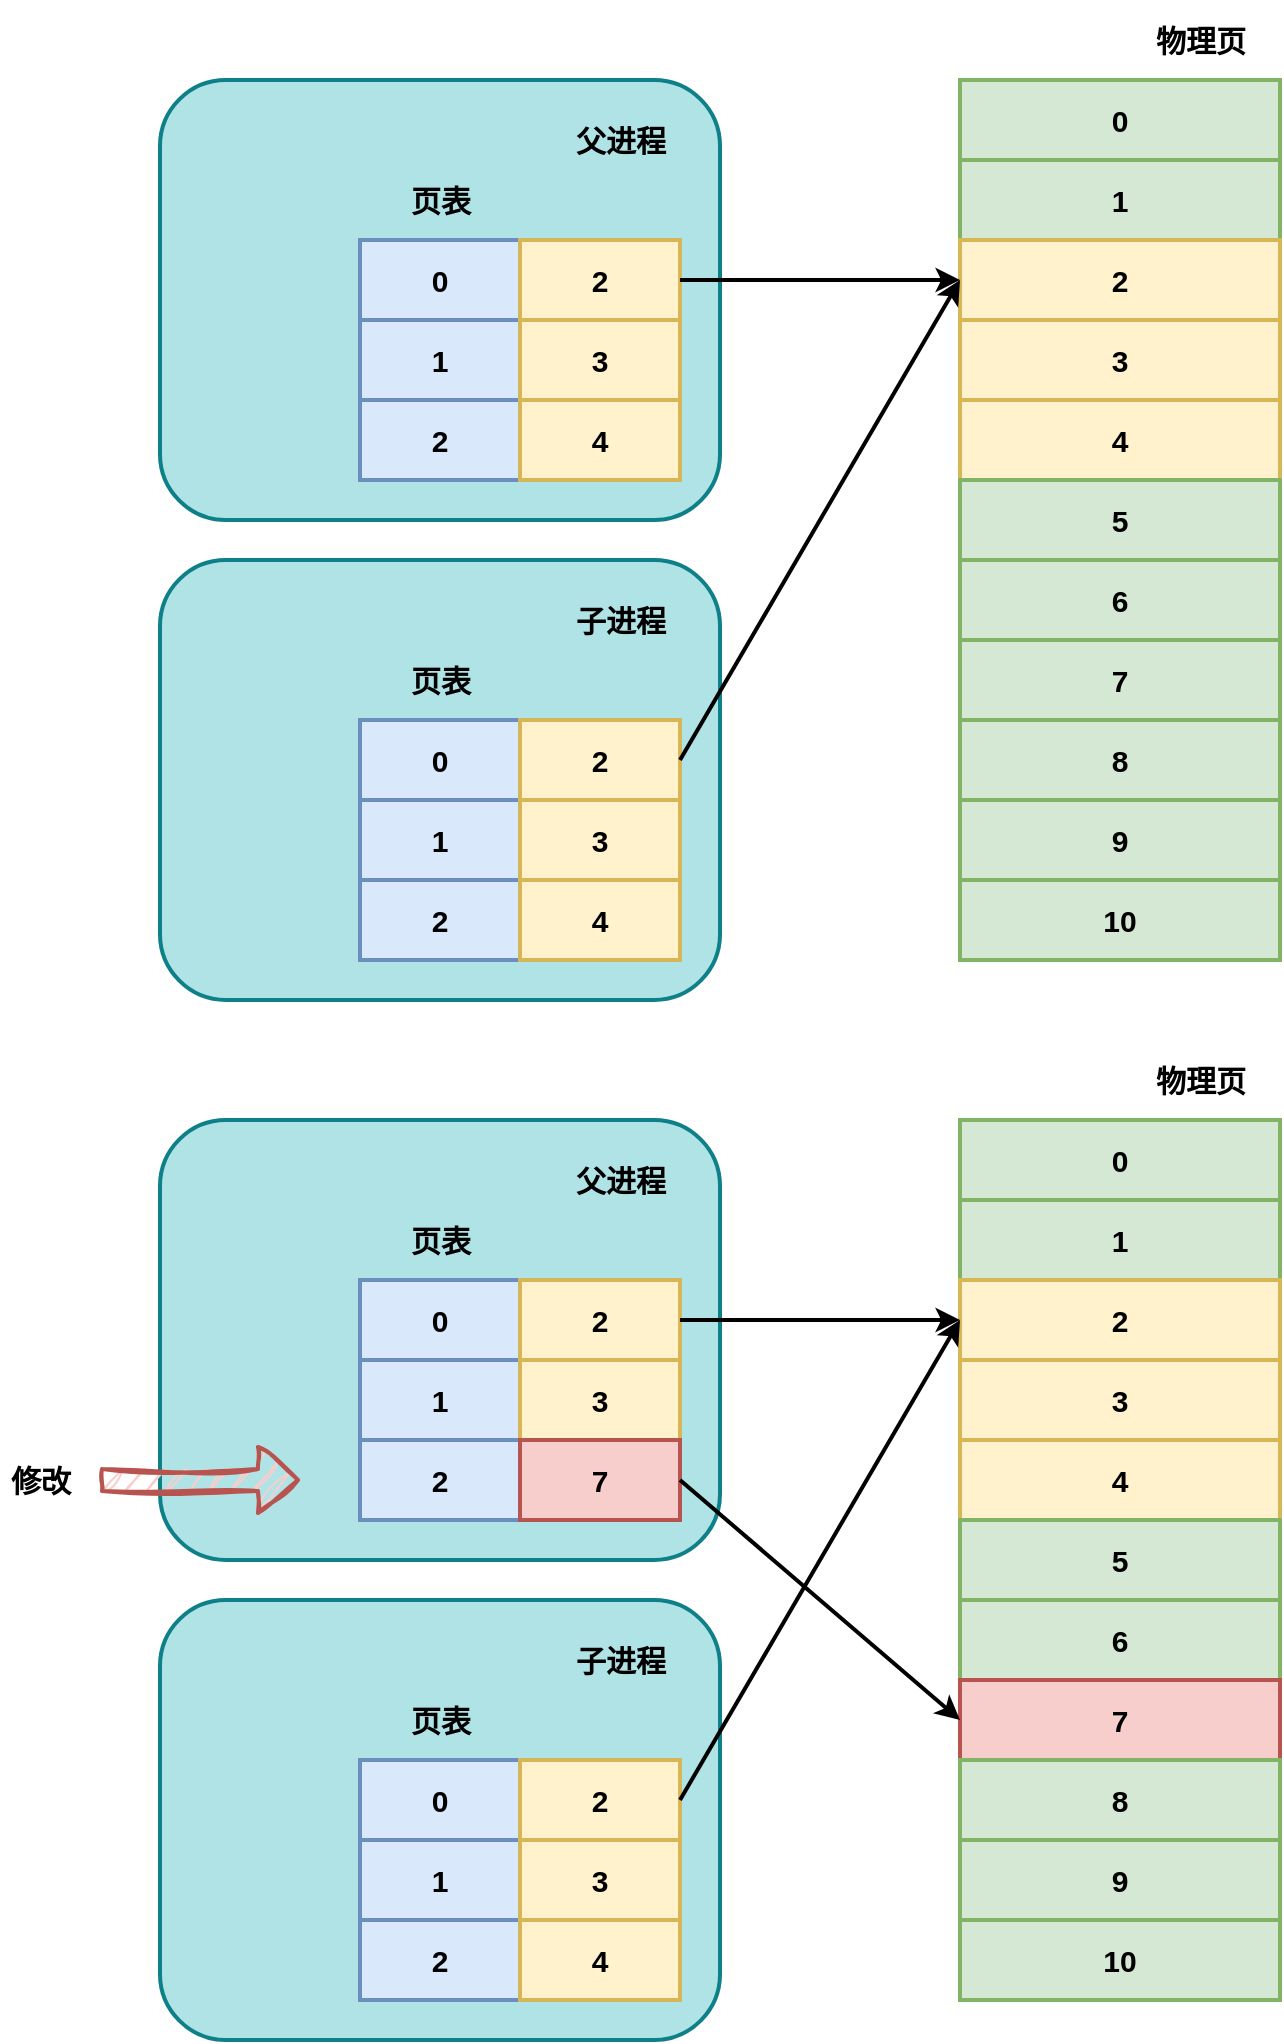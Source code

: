 <mxfile version="20.8.1" type="github">
  <diagram id="nJoWL5pJA5r9lrxLnbGv" name="第 1 页">
    <mxGraphModel dx="908" dy="2144" grid="1" gridSize="10" guides="1" tooltips="1" connect="1" arrows="1" fold="1" page="1" pageScale="1" pageWidth="827" pageHeight="1169" math="0" shadow="0">
      <root>
        <mxCell id="0" />
        <mxCell id="1" parent="0" />
        <mxCell id="hWmzrPUuPBNw3d8dfc2w-50" value="" style="rounded=1;whiteSpace=wrap;html=1;strokeWidth=2;fillWeight=4;hachureGap=8;hachureAngle=45;fillColor=#b0e3e6;strokeColor=#0e8088;fontSize=15;fontStyle=1" vertex="1" parent="1">
          <mxGeometry x="920" y="240" width="280" height="220" as="geometry" />
        </mxCell>
        <mxCell id="hWmzrPUuPBNw3d8dfc2w-1" value="" style="rounded=1;whiteSpace=wrap;html=1;strokeWidth=2;fillWeight=4;hachureGap=8;hachureAngle=45;fillColor=#b0e3e6;strokeColor=#0e8088;fontSize=15;fontStyle=1" vertex="1" parent="1">
          <mxGeometry x="920" width="280" height="220" as="geometry" />
        </mxCell>
        <mxCell id="hWmzrPUuPBNw3d8dfc2w-2" value="0" style="rounded=0;whiteSpace=wrap;html=1;strokeWidth=2;fillWeight=4;hachureGap=8;hachureAngle=45;fillColor=#dae8fc;strokeColor=#6c8ebf;fontSize=15;fontStyle=1" vertex="1" parent="1">
          <mxGeometry x="1020" y="80" width="80" height="40" as="geometry" />
        </mxCell>
        <mxCell id="hWmzrPUuPBNw3d8dfc2w-4" value="父进程" style="text;strokeColor=none;fillColor=none;html=1;fontSize=15;fontStyle=1;verticalAlign=middle;align=center;rounded=0;" vertex="1" parent="1">
          <mxGeometry x="1110" y="10" width="80" height="40" as="geometry" />
        </mxCell>
        <mxCell id="hWmzrPUuPBNw3d8dfc2w-6" value="1" style="rounded=0;whiteSpace=wrap;html=1;strokeWidth=2;fillWeight=4;hachureGap=8;hachureAngle=45;fillColor=#dae8fc;strokeColor=#6c8ebf;fontSize=15;fontStyle=1" vertex="1" parent="1">
          <mxGeometry x="1020" y="120" width="80" height="40" as="geometry" />
        </mxCell>
        <mxCell id="hWmzrPUuPBNw3d8dfc2w-7" value="2" style="rounded=0;whiteSpace=wrap;html=1;strokeWidth=2;fillWeight=4;hachureGap=8;hachureAngle=45;fillColor=#dae8fc;strokeColor=#6c8ebf;fontSize=15;fontStyle=1" vertex="1" parent="1">
          <mxGeometry x="1020" y="160" width="80" height="40" as="geometry" />
        </mxCell>
        <mxCell id="hWmzrPUuPBNw3d8dfc2w-8" value="0" style="rounded=0;whiteSpace=wrap;html=1;strokeWidth=2;fillWeight=4;hachureGap=8;hachureAngle=45;fillColor=#d5e8d4;strokeColor=#82b366;fontSize=15;fontStyle=1" vertex="1" parent="1">
          <mxGeometry x="1320" width="160" height="40" as="geometry" />
        </mxCell>
        <mxCell id="hWmzrPUuPBNw3d8dfc2w-9" value="1" style="rounded=0;whiteSpace=wrap;html=1;strokeWidth=2;fillWeight=4;hachureGap=8;hachureAngle=45;fillColor=#d5e8d4;strokeColor=#82b366;fontSize=15;fontStyle=1" vertex="1" parent="1">
          <mxGeometry x="1320" y="40" width="160" height="40" as="geometry" />
        </mxCell>
        <mxCell id="hWmzrPUuPBNw3d8dfc2w-10" value="2" style="rounded=0;whiteSpace=wrap;html=1;strokeWidth=2;fillWeight=4;hachureGap=8;hachureAngle=45;fillColor=#fff2cc;strokeColor=#d6b656;fontSize=15;fontStyle=1" vertex="1" parent="1">
          <mxGeometry x="1320" y="80" width="160" height="40" as="geometry" />
        </mxCell>
        <mxCell id="hWmzrPUuPBNw3d8dfc2w-11" value="3" style="rounded=0;whiteSpace=wrap;html=1;strokeWidth=2;fillWeight=4;hachureGap=8;hachureAngle=45;fillColor=#fff2cc;strokeColor=#d6b656;fontSize=15;fontStyle=1" vertex="1" parent="1">
          <mxGeometry x="1320" y="120" width="160" height="40" as="geometry" />
        </mxCell>
        <mxCell id="hWmzrPUuPBNw3d8dfc2w-12" value="4" style="rounded=0;whiteSpace=wrap;html=1;strokeWidth=2;fillWeight=4;hachureGap=8;hachureAngle=45;fillColor=#fff2cc;strokeColor=#d6b656;fontSize=15;fontStyle=1" vertex="1" parent="1">
          <mxGeometry x="1320" y="160" width="160" height="40" as="geometry" />
        </mxCell>
        <mxCell id="hWmzrPUuPBNw3d8dfc2w-13" value="5" style="rounded=0;whiteSpace=wrap;html=1;strokeWidth=2;fillWeight=4;hachureGap=8;hachureAngle=45;fillColor=#d5e8d4;strokeColor=#82b366;fontSize=15;fontStyle=1" vertex="1" parent="1">
          <mxGeometry x="1320" y="200" width="160" height="40" as="geometry" />
        </mxCell>
        <mxCell id="hWmzrPUuPBNw3d8dfc2w-14" value="0" style="rounded=0;whiteSpace=wrap;html=1;strokeWidth=2;fillWeight=4;hachureGap=8;hachureAngle=45;fillColor=#dae8fc;strokeColor=#6c8ebf;fontSize=15;fontStyle=1" vertex="1" parent="1">
          <mxGeometry x="1020" y="320" width="80" height="40" as="geometry" />
        </mxCell>
        <mxCell id="hWmzrPUuPBNw3d8dfc2w-15" value="1" style="rounded=0;whiteSpace=wrap;html=1;strokeWidth=2;fillWeight=4;hachureGap=8;hachureAngle=45;fillColor=#dae8fc;strokeColor=#6c8ebf;fontSize=15;fontStyle=1" vertex="1" parent="1">
          <mxGeometry x="1020" y="360" width="80" height="40" as="geometry" />
        </mxCell>
        <mxCell id="hWmzrPUuPBNw3d8dfc2w-16" value="2" style="rounded=0;whiteSpace=wrap;html=1;strokeWidth=2;fillWeight=4;hachureGap=8;hachureAngle=45;fillColor=#dae8fc;strokeColor=#6c8ebf;fontSize=15;fontStyle=1" vertex="1" parent="1">
          <mxGeometry x="1020" y="400" width="80" height="40" as="geometry" />
        </mxCell>
        <mxCell id="hWmzrPUuPBNw3d8dfc2w-17" value="2" style="rounded=0;whiteSpace=wrap;html=1;strokeWidth=2;fillWeight=4;hachureGap=8;hachureAngle=45;fillColor=#fff2cc;strokeColor=#d6b656;fontSize=15;fontStyle=1" vertex="1" parent="1">
          <mxGeometry x="1100" y="80" width="80" height="40" as="geometry" />
        </mxCell>
        <mxCell id="hWmzrPUuPBNw3d8dfc2w-18" value="3" style="rounded=0;whiteSpace=wrap;html=1;strokeWidth=2;fillWeight=4;hachureGap=8;hachureAngle=45;fillColor=#fff2cc;strokeColor=#d6b656;fontSize=15;fontStyle=1" vertex="1" parent="1">
          <mxGeometry x="1100" y="120" width="80" height="40" as="geometry" />
        </mxCell>
        <mxCell id="hWmzrPUuPBNw3d8dfc2w-19" value="4" style="rounded=0;whiteSpace=wrap;html=1;strokeWidth=2;fillWeight=4;hachureGap=8;hachureAngle=45;fillColor=#fff2cc;strokeColor=#d6b656;fontSize=15;fontStyle=1" vertex="1" parent="1">
          <mxGeometry x="1100" y="160" width="80" height="40" as="geometry" />
        </mxCell>
        <mxCell id="hWmzrPUuPBNw3d8dfc2w-20" value="2" style="rounded=0;whiteSpace=wrap;html=1;strokeWidth=2;fillWeight=4;hachureGap=8;hachureAngle=45;fillColor=#fff2cc;strokeColor=#d6b656;fontSize=15;fontStyle=1" vertex="1" parent="1">
          <mxGeometry x="1100" y="320" width="80" height="40" as="geometry" />
        </mxCell>
        <mxCell id="hWmzrPUuPBNw3d8dfc2w-21" value="3" style="rounded=0;whiteSpace=wrap;html=1;strokeWidth=2;fillWeight=4;hachureGap=8;hachureAngle=45;fillColor=#fff2cc;strokeColor=#d6b656;fontSize=15;fontStyle=1" vertex="1" parent="1">
          <mxGeometry x="1100" y="360" width="80" height="40" as="geometry" />
        </mxCell>
        <mxCell id="hWmzrPUuPBNw3d8dfc2w-22" value="4" style="rounded=0;whiteSpace=wrap;html=1;strokeWidth=2;fillWeight=4;hachureGap=8;hachureAngle=45;fillColor=#fff2cc;strokeColor=#d6b656;fontSize=15;fontStyle=1" vertex="1" parent="1">
          <mxGeometry x="1100" y="400" width="80" height="40" as="geometry" />
        </mxCell>
        <mxCell id="hWmzrPUuPBNw3d8dfc2w-23" value="" style="endArrow=classic;html=1;rounded=0;exitX=1;exitY=0.5;exitDx=0;exitDy=0;entryX=0;entryY=0.5;entryDx=0;entryDy=0;strokeWidth=2;" edge="1" parent="1" source="hWmzrPUuPBNw3d8dfc2w-17" target="hWmzrPUuPBNw3d8dfc2w-10">
          <mxGeometry width="50" height="50" relative="1" as="geometry">
            <mxPoint x="1130" y="290" as="sourcePoint" />
            <mxPoint x="1180" y="240" as="targetPoint" />
          </mxGeometry>
        </mxCell>
        <mxCell id="hWmzrPUuPBNw3d8dfc2w-24" value="6" style="rounded=0;whiteSpace=wrap;html=1;strokeWidth=2;fillWeight=4;hachureGap=8;hachureAngle=45;fillColor=#d5e8d4;strokeColor=#82b366;fontSize=15;fontStyle=1" vertex="1" parent="1">
          <mxGeometry x="1320" y="240" width="160" height="40" as="geometry" />
        </mxCell>
        <mxCell id="hWmzrPUuPBNw3d8dfc2w-25" value="7" style="rounded=0;whiteSpace=wrap;html=1;strokeWidth=2;fillWeight=4;hachureGap=8;hachureAngle=45;fillColor=#d5e8d4;strokeColor=#82b366;fontSize=15;fontStyle=1" vertex="1" parent="1">
          <mxGeometry x="1320" y="280" width="160" height="40" as="geometry" />
        </mxCell>
        <mxCell id="hWmzrPUuPBNw3d8dfc2w-26" value="" style="endArrow=classic;html=1;rounded=0;strokeWidth=2;exitX=1;exitY=0.5;exitDx=0;exitDy=0;entryX=0;entryY=0.5;entryDx=0;entryDy=0;" edge="1" parent="1" source="hWmzrPUuPBNw3d8dfc2w-20" target="hWmzrPUuPBNw3d8dfc2w-10">
          <mxGeometry width="50" height="50" relative="1" as="geometry">
            <mxPoint x="910" y="390" as="sourcePoint" />
            <mxPoint x="960" y="340" as="targetPoint" />
          </mxGeometry>
        </mxCell>
        <mxCell id="hWmzrPUuPBNw3d8dfc2w-51" value="8" style="rounded=0;whiteSpace=wrap;html=1;strokeWidth=2;fillWeight=4;hachureGap=8;hachureAngle=45;fillColor=#d5e8d4;strokeColor=#82b366;fontSize=15;fontStyle=1" vertex="1" parent="1">
          <mxGeometry x="1320" y="320" width="160" height="40" as="geometry" />
        </mxCell>
        <mxCell id="hWmzrPUuPBNw3d8dfc2w-52" value="9" style="rounded=0;whiteSpace=wrap;html=1;strokeWidth=2;fillWeight=4;hachureGap=8;hachureAngle=45;fillColor=#d5e8d4;strokeColor=#82b366;fontSize=15;fontStyle=1" vertex="1" parent="1">
          <mxGeometry x="1320" y="360" width="160" height="40" as="geometry" />
        </mxCell>
        <mxCell id="hWmzrPUuPBNw3d8dfc2w-53" value="10" style="rounded=0;whiteSpace=wrap;html=1;strokeWidth=2;fillWeight=4;hachureGap=8;hachureAngle=45;fillColor=#d5e8d4;strokeColor=#82b366;fontSize=15;fontStyle=1" vertex="1" parent="1">
          <mxGeometry x="1320" y="400" width="160" height="40" as="geometry" />
        </mxCell>
        <mxCell id="hWmzrPUuPBNw3d8dfc2w-55" value="子进程" style="text;strokeColor=none;fillColor=none;html=1;fontSize=15;fontStyle=1;verticalAlign=middle;align=center;rounded=0;" vertex="1" parent="1">
          <mxGeometry x="1110" y="250" width="80" height="40" as="geometry" />
        </mxCell>
        <mxCell id="hWmzrPUuPBNw3d8dfc2w-56" value="页表" style="text;strokeColor=none;fillColor=none;html=1;fontSize=15;fontStyle=1;verticalAlign=middle;align=center;rounded=0;" vertex="1" parent="1">
          <mxGeometry x="1020" y="40" width="80" height="40" as="geometry" />
        </mxCell>
        <mxCell id="hWmzrPUuPBNw3d8dfc2w-57" value="页表" style="text;strokeColor=none;fillColor=none;html=1;fontSize=15;fontStyle=1;verticalAlign=middle;align=center;rounded=0;" vertex="1" parent="1">
          <mxGeometry x="1020" y="280" width="80" height="40" as="geometry" />
        </mxCell>
        <mxCell id="hWmzrPUuPBNw3d8dfc2w-58" value="" style="rounded=1;whiteSpace=wrap;html=1;strokeWidth=2;fillWeight=4;hachureGap=8;hachureAngle=45;fillColor=#b0e3e6;strokeColor=#0e8088;fontSize=15;fontStyle=1" vertex="1" parent="1">
          <mxGeometry x="920" y="760" width="280" height="220" as="geometry" />
        </mxCell>
        <mxCell id="hWmzrPUuPBNw3d8dfc2w-59" value="" style="rounded=1;whiteSpace=wrap;html=1;strokeWidth=2;fillWeight=4;hachureGap=8;hachureAngle=45;fillColor=#b0e3e6;strokeColor=#0e8088;fontSize=15;fontStyle=1" vertex="1" parent="1">
          <mxGeometry x="920" y="520" width="280" height="220" as="geometry" />
        </mxCell>
        <mxCell id="hWmzrPUuPBNw3d8dfc2w-60" value="0" style="rounded=0;whiteSpace=wrap;html=1;strokeWidth=2;fillWeight=4;hachureGap=8;hachureAngle=45;fillColor=#dae8fc;strokeColor=#6c8ebf;fontSize=15;fontStyle=1" vertex="1" parent="1">
          <mxGeometry x="1020" y="600" width="80" height="40" as="geometry" />
        </mxCell>
        <mxCell id="hWmzrPUuPBNw3d8dfc2w-61" value="父进程" style="text;strokeColor=none;fillColor=none;html=1;fontSize=15;fontStyle=1;verticalAlign=middle;align=center;rounded=0;" vertex="1" parent="1">
          <mxGeometry x="1110" y="530" width="80" height="40" as="geometry" />
        </mxCell>
        <mxCell id="hWmzrPUuPBNw3d8dfc2w-62" value="1" style="rounded=0;whiteSpace=wrap;html=1;strokeWidth=2;fillWeight=4;hachureGap=8;hachureAngle=45;fillColor=#dae8fc;strokeColor=#6c8ebf;fontSize=15;fontStyle=1" vertex="1" parent="1">
          <mxGeometry x="1020" y="640" width="80" height="40" as="geometry" />
        </mxCell>
        <mxCell id="hWmzrPUuPBNw3d8dfc2w-63" value="2" style="rounded=0;whiteSpace=wrap;html=1;strokeWidth=2;fillWeight=4;hachureGap=8;hachureAngle=45;fillColor=#dae8fc;strokeColor=#6c8ebf;fontSize=15;fontStyle=1" vertex="1" parent="1">
          <mxGeometry x="1020" y="680" width="80" height="40" as="geometry" />
        </mxCell>
        <mxCell id="hWmzrPUuPBNw3d8dfc2w-64" value="0" style="rounded=0;whiteSpace=wrap;html=1;strokeWidth=2;fillWeight=4;hachureGap=8;hachureAngle=45;fillColor=#d5e8d4;strokeColor=#82b366;fontSize=15;fontStyle=1" vertex="1" parent="1">
          <mxGeometry x="1320" y="520" width="160" height="40" as="geometry" />
        </mxCell>
        <mxCell id="hWmzrPUuPBNw3d8dfc2w-65" value="1" style="rounded=0;whiteSpace=wrap;html=1;strokeWidth=2;fillWeight=4;hachureGap=8;hachureAngle=45;fillColor=#d5e8d4;strokeColor=#82b366;fontSize=15;fontStyle=1" vertex="1" parent="1">
          <mxGeometry x="1320" y="560" width="160" height="40" as="geometry" />
        </mxCell>
        <mxCell id="hWmzrPUuPBNw3d8dfc2w-66" value="2" style="rounded=0;whiteSpace=wrap;html=1;strokeWidth=2;fillWeight=4;hachureGap=8;hachureAngle=45;fillColor=#fff2cc;strokeColor=#d6b656;fontSize=15;fontStyle=1" vertex="1" parent="1">
          <mxGeometry x="1320" y="600" width="160" height="40" as="geometry" />
        </mxCell>
        <mxCell id="hWmzrPUuPBNw3d8dfc2w-67" value="3" style="rounded=0;whiteSpace=wrap;html=1;strokeWidth=2;fillWeight=4;hachureGap=8;hachureAngle=45;fillColor=#fff2cc;strokeColor=#d6b656;fontSize=15;fontStyle=1" vertex="1" parent="1">
          <mxGeometry x="1320" y="640" width="160" height="40" as="geometry" />
        </mxCell>
        <mxCell id="hWmzrPUuPBNw3d8dfc2w-68" value="4" style="rounded=0;whiteSpace=wrap;html=1;strokeWidth=2;fillWeight=4;hachureGap=8;hachureAngle=45;fillColor=#fff2cc;strokeColor=#d6b656;fontSize=15;fontStyle=1" vertex="1" parent="1">
          <mxGeometry x="1320" y="680" width="160" height="40" as="geometry" />
        </mxCell>
        <mxCell id="hWmzrPUuPBNw3d8dfc2w-69" value="5" style="rounded=0;whiteSpace=wrap;html=1;strokeWidth=2;fillWeight=4;hachureGap=8;hachureAngle=45;fillColor=#d5e8d4;strokeColor=#82b366;fontSize=15;fontStyle=1" vertex="1" parent="1">
          <mxGeometry x="1320" y="720" width="160" height="40" as="geometry" />
        </mxCell>
        <mxCell id="hWmzrPUuPBNw3d8dfc2w-70" value="0" style="rounded=0;whiteSpace=wrap;html=1;strokeWidth=2;fillWeight=4;hachureGap=8;hachureAngle=45;fillColor=#dae8fc;strokeColor=#6c8ebf;fontSize=15;fontStyle=1" vertex="1" parent="1">
          <mxGeometry x="1020" y="840" width="80" height="40" as="geometry" />
        </mxCell>
        <mxCell id="hWmzrPUuPBNw3d8dfc2w-71" value="1" style="rounded=0;whiteSpace=wrap;html=1;strokeWidth=2;fillWeight=4;hachureGap=8;hachureAngle=45;fillColor=#dae8fc;strokeColor=#6c8ebf;fontSize=15;fontStyle=1" vertex="1" parent="1">
          <mxGeometry x="1020" y="880" width="80" height="40" as="geometry" />
        </mxCell>
        <mxCell id="hWmzrPUuPBNw3d8dfc2w-72" value="2" style="rounded=0;whiteSpace=wrap;html=1;strokeWidth=2;fillWeight=4;hachureGap=8;hachureAngle=45;fillColor=#dae8fc;strokeColor=#6c8ebf;fontSize=15;fontStyle=1" vertex="1" parent="1">
          <mxGeometry x="1020" y="920" width="80" height="40" as="geometry" />
        </mxCell>
        <mxCell id="hWmzrPUuPBNw3d8dfc2w-73" value="2" style="rounded=0;whiteSpace=wrap;html=1;strokeWidth=2;fillWeight=4;hachureGap=8;hachureAngle=45;fillColor=#fff2cc;strokeColor=#d6b656;fontSize=15;fontStyle=1" vertex="1" parent="1">
          <mxGeometry x="1100" y="600" width="80" height="40" as="geometry" />
        </mxCell>
        <mxCell id="hWmzrPUuPBNw3d8dfc2w-74" value="3" style="rounded=0;whiteSpace=wrap;html=1;strokeWidth=2;fillWeight=4;hachureGap=8;hachureAngle=45;fillColor=#fff2cc;strokeColor=#d6b656;fontSize=15;fontStyle=1" vertex="1" parent="1">
          <mxGeometry x="1100" y="640" width="80" height="40" as="geometry" />
        </mxCell>
        <mxCell id="hWmzrPUuPBNw3d8dfc2w-75" value="7" style="rounded=0;whiteSpace=wrap;html=1;strokeWidth=2;fillWeight=4;hachureGap=8;hachureAngle=45;fillColor=#f8cecc;strokeColor=#b85450;fontSize=15;fontStyle=1" vertex="1" parent="1">
          <mxGeometry x="1100" y="680" width="80" height="40" as="geometry" />
        </mxCell>
        <mxCell id="hWmzrPUuPBNw3d8dfc2w-76" value="2" style="rounded=0;whiteSpace=wrap;html=1;strokeWidth=2;fillWeight=4;hachureGap=8;hachureAngle=45;fillColor=#fff2cc;strokeColor=#d6b656;fontSize=15;fontStyle=1" vertex="1" parent="1">
          <mxGeometry x="1100" y="840" width="80" height="40" as="geometry" />
        </mxCell>
        <mxCell id="hWmzrPUuPBNw3d8dfc2w-77" value="3" style="rounded=0;whiteSpace=wrap;html=1;strokeWidth=2;fillWeight=4;hachureGap=8;hachureAngle=45;fillColor=#fff2cc;strokeColor=#d6b656;fontSize=15;fontStyle=1" vertex="1" parent="1">
          <mxGeometry x="1100" y="880" width="80" height="40" as="geometry" />
        </mxCell>
        <mxCell id="hWmzrPUuPBNw3d8dfc2w-78" value="4" style="rounded=0;whiteSpace=wrap;html=1;strokeWidth=2;fillWeight=4;hachureGap=8;hachureAngle=45;fillColor=#fff2cc;strokeColor=#d6b656;fontSize=15;fontStyle=1" vertex="1" parent="1">
          <mxGeometry x="1100" y="920" width="80" height="40" as="geometry" />
        </mxCell>
        <mxCell id="hWmzrPUuPBNw3d8dfc2w-79" value="" style="endArrow=classic;html=1;rounded=0;exitX=1;exitY=0.5;exitDx=0;exitDy=0;entryX=0;entryY=0.5;entryDx=0;entryDy=0;strokeWidth=2;" edge="1" parent="1" source="hWmzrPUuPBNw3d8dfc2w-73" target="hWmzrPUuPBNw3d8dfc2w-66">
          <mxGeometry width="50" height="50" relative="1" as="geometry">
            <mxPoint x="1130" y="810" as="sourcePoint" />
            <mxPoint x="1180" y="760" as="targetPoint" />
          </mxGeometry>
        </mxCell>
        <mxCell id="hWmzrPUuPBNw3d8dfc2w-80" value="6" style="rounded=0;whiteSpace=wrap;html=1;strokeWidth=2;fillWeight=4;hachureGap=8;hachureAngle=45;fillColor=#d5e8d4;strokeColor=#82b366;fontSize=15;fontStyle=1" vertex="1" parent="1">
          <mxGeometry x="1320" y="760" width="160" height="40" as="geometry" />
        </mxCell>
        <mxCell id="hWmzrPUuPBNw3d8dfc2w-81" value="7" style="rounded=0;whiteSpace=wrap;html=1;strokeWidth=2;fillWeight=4;hachureGap=8;hachureAngle=45;fillColor=#f8cecc;strokeColor=#b85450;fontSize=15;fontStyle=1" vertex="1" parent="1">
          <mxGeometry x="1320" y="800" width="160" height="40" as="geometry" />
        </mxCell>
        <mxCell id="hWmzrPUuPBNw3d8dfc2w-82" value="" style="endArrow=classic;html=1;rounded=0;strokeWidth=2;exitX=1;exitY=0.5;exitDx=0;exitDy=0;entryX=0;entryY=0.5;entryDx=0;entryDy=0;" edge="1" parent="1" source="hWmzrPUuPBNw3d8dfc2w-76" target="hWmzrPUuPBNw3d8dfc2w-66">
          <mxGeometry width="50" height="50" relative="1" as="geometry">
            <mxPoint x="910" y="910" as="sourcePoint" />
            <mxPoint x="960" y="860" as="targetPoint" />
          </mxGeometry>
        </mxCell>
        <mxCell id="hWmzrPUuPBNw3d8dfc2w-83" value="8" style="rounded=0;whiteSpace=wrap;html=1;strokeWidth=2;fillWeight=4;hachureGap=8;hachureAngle=45;fillColor=#d5e8d4;strokeColor=#82b366;fontSize=15;fontStyle=1" vertex="1" parent="1">
          <mxGeometry x="1320" y="840" width="160" height="40" as="geometry" />
        </mxCell>
        <mxCell id="hWmzrPUuPBNw3d8dfc2w-84" value="9" style="rounded=0;whiteSpace=wrap;html=1;strokeWidth=2;fillWeight=4;hachureGap=8;hachureAngle=45;fillColor=#d5e8d4;strokeColor=#82b366;fontSize=15;fontStyle=1" vertex="1" parent="1">
          <mxGeometry x="1320" y="880" width="160" height="40" as="geometry" />
        </mxCell>
        <mxCell id="hWmzrPUuPBNw3d8dfc2w-85" value="10" style="rounded=0;whiteSpace=wrap;html=1;strokeWidth=2;fillWeight=4;hachureGap=8;hachureAngle=45;fillColor=#d5e8d4;strokeColor=#82b366;fontSize=15;fontStyle=1" vertex="1" parent="1">
          <mxGeometry x="1320" y="920" width="160" height="40" as="geometry" />
        </mxCell>
        <mxCell id="hWmzrPUuPBNw3d8dfc2w-86" value="子进程" style="text;strokeColor=none;fillColor=none;html=1;fontSize=15;fontStyle=1;verticalAlign=middle;align=center;rounded=0;" vertex="1" parent="1">
          <mxGeometry x="1110" y="770" width="80" height="40" as="geometry" />
        </mxCell>
        <mxCell id="hWmzrPUuPBNw3d8dfc2w-87" value="页表" style="text;strokeColor=none;fillColor=none;html=1;fontSize=15;fontStyle=1;verticalAlign=middle;align=center;rounded=0;" vertex="1" parent="1">
          <mxGeometry x="1020" y="560" width="80" height="40" as="geometry" />
        </mxCell>
        <mxCell id="hWmzrPUuPBNw3d8dfc2w-88" value="页表" style="text;strokeColor=none;fillColor=none;html=1;fontSize=15;fontStyle=1;verticalAlign=middle;align=center;rounded=0;" vertex="1" parent="1">
          <mxGeometry x="1020" y="800" width="80" height="40" as="geometry" />
        </mxCell>
        <mxCell id="hWmzrPUuPBNw3d8dfc2w-89" value="" style="endArrow=classic;html=1;rounded=0;strokeWidth=2;exitX=1;exitY=0.5;exitDx=0;exitDy=0;entryX=0;entryY=0.5;entryDx=0;entryDy=0;" edge="1" parent="1" source="hWmzrPUuPBNw3d8dfc2w-75" target="hWmzrPUuPBNw3d8dfc2w-81">
          <mxGeometry width="50" height="50" relative="1" as="geometry">
            <mxPoint x="1860" y="810" as="sourcePoint" />
            <mxPoint x="1910" y="760" as="targetPoint" />
          </mxGeometry>
        </mxCell>
        <mxCell id="hWmzrPUuPBNw3d8dfc2w-90" value="" style="shape=flexArrow;endArrow=classic;html=1;rounded=0;strokeWidth=2;sketch=1;curveFitting=1;jiggle=2;fillColor=#f8cecc;strokeColor=#b85450;gradientColor=none;fillStyle=auto;" edge="1" parent="1">
          <mxGeometry width="50" height="50" relative="1" as="geometry">
            <mxPoint x="890" y="700" as="sourcePoint" />
            <mxPoint x="990" y="700" as="targetPoint" />
          </mxGeometry>
        </mxCell>
        <mxCell id="hWmzrPUuPBNw3d8dfc2w-91" value="修改" style="text;strokeColor=none;fillColor=none;html=1;fontSize=15;fontStyle=1;verticalAlign=middle;align=center;rounded=0;" vertex="1" parent="1">
          <mxGeometry x="840" y="680" width="40" height="40" as="geometry" />
        </mxCell>
        <mxCell id="hWmzrPUuPBNw3d8dfc2w-92" value="物理页" style="text;strokeColor=none;fillColor=none;html=1;fontSize=15;fontStyle=1;verticalAlign=middle;align=center;rounded=0;" vertex="1" parent="1">
          <mxGeometry x="1400" y="480" width="80" height="40" as="geometry" />
        </mxCell>
        <mxCell id="hWmzrPUuPBNw3d8dfc2w-93" value="物理页" style="text;strokeColor=none;fillColor=none;html=1;fontSize=15;fontStyle=1;verticalAlign=middle;align=center;rounded=0;" vertex="1" parent="1">
          <mxGeometry x="1400" y="-40" width="80" height="40" as="geometry" />
        </mxCell>
      </root>
    </mxGraphModel>
  </diagram>
</mxfile>
